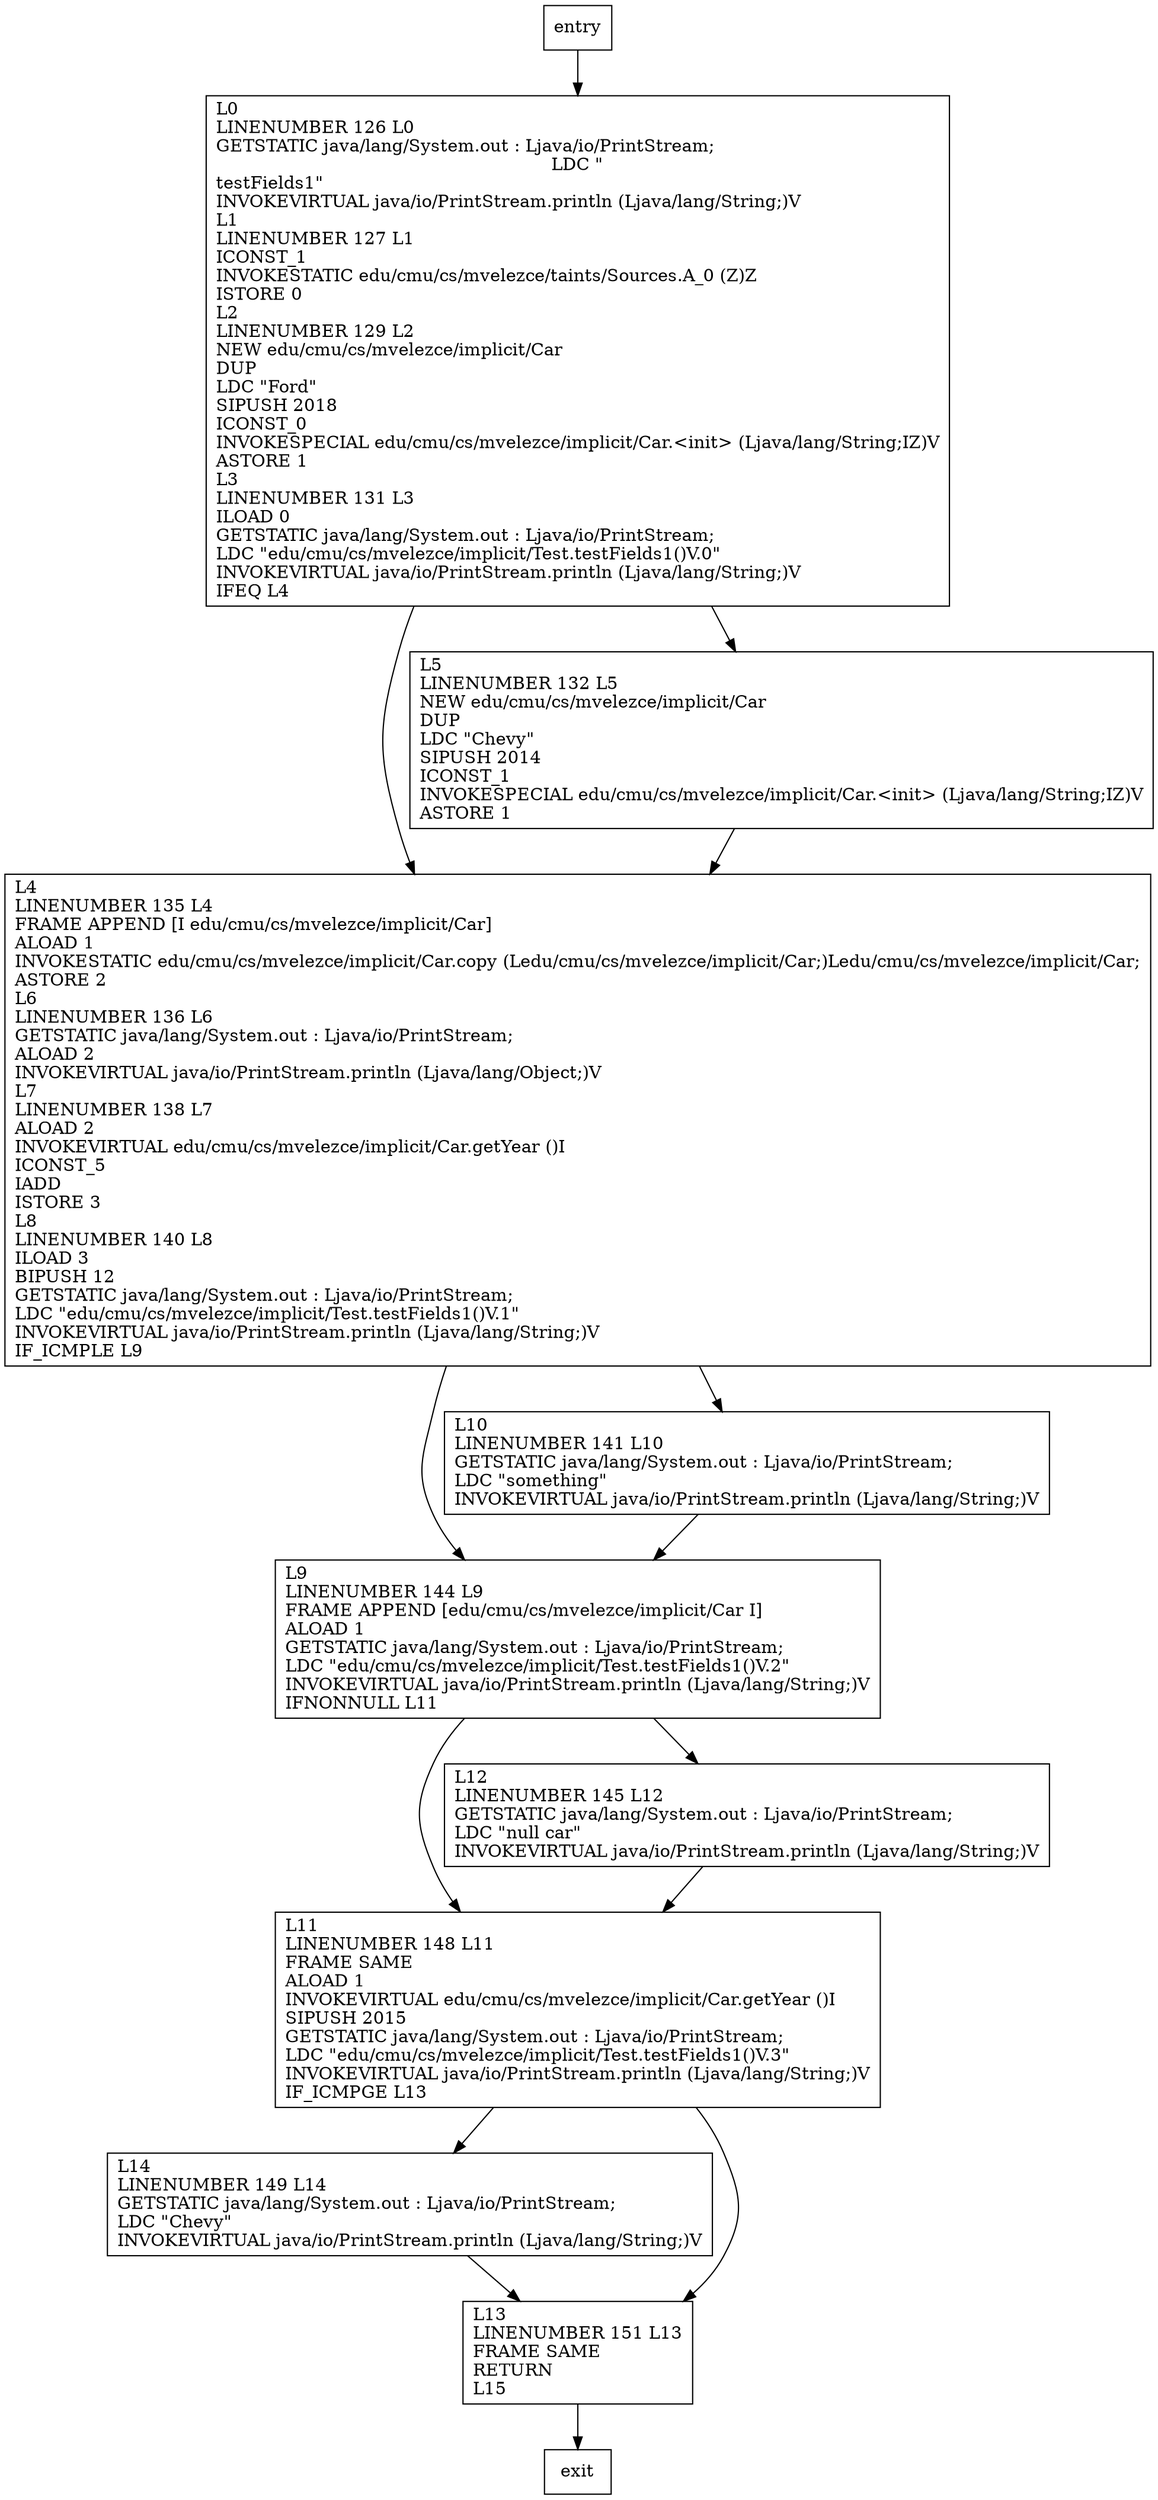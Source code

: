 digraph testFields1 {
node [shape=record];
1962865655 [label="L9\lLINENUMBER 144 L9\lFRAME APPEND [edu/cmu/cs/mvelezce/implicit/Car I]\lALOAD 1\lGETSTATIC java/lang/System.out : Ljava/io/PrintStream;\lLDC \"edu/cmu/cs/mvelezce/implicit/Test.testFields1()V.2\"\lINVOKEVIRTUAL java/io/PrintStream.println (Ljava/lang/String;)V\lIFNONNULL L11\l"];
1538849250 [label="L14\lLINENUMBER 149 L14\lGETSTATIC java/lang/System.out : Ljava/io/PrintStream;\lLDC \"Chevy\"\lINVOKEVIRTUAL java/io/PrintStream.println (Ljava/lang/String;)V\l"];
704869156 [label="L11\lLINENUMBER 148 L11\lFRAME SAME\lALOAD 1\lINVOKEVIRTUAL edu/cmu/cs/mvelezce/implicit/Car.getYear ()I\lSIPUSH 2015\lGETSTATIC java/lang/System.out : Ljava/io/PrintStream;\lLDC \"edu/cmu/cs/mvelezce/implicit/Test.testFields1()V.3\"\lINVOKEVIRTUAL java/io/PrintStream.println (Ljava/lang/String;)V\lIF_ICMPGE L13\l"];
1482344533 [label="L13\lLINENUMBER 151 L13\lFRAME SAME\lRETURN\lL15\l"];
1423752095 [label="L10\lLINENUMBER 141 L10\lGETSTATIC java/lang/System.out : Ljava/io/PrintStream;\lLDC \"something\"\lINVOKEVIRTUAL java/io/PrintStream.println (Ljava/lang/String;)V\l"];
516413619 [label="L0\lLINENUMBER 126 L0\lGETSTATIC java/lang/System.out : Ljava/io/PrintStream;\lLDC \"\ntestFields1\"\lINVOKEVIRTUAL java/io/PrintStream.println (Ljava/lang/String;)V\lL1\lLINENUMBER 127 L1\lICONST_1\lINVOKESTATIC edu/cmu/cs/mvelezce/taints/Sources.A_0 (Z)Z\lISTORE 0\lL2\lLINENUMBER 129 L2\lNEW edu/cmu/cs/mvelezce/implicit/Car\lDUP\lLDC \"Ford\"\lSIPUSH 2018\lICONST_0\lINVOKESPECIAL edu/cmu/cs/mvelezce/implicit/Car.\<init\> (Ljava/lang/String;IZ)V\lASTORE 1\lL3\lLINENUMBER 131 L3\lILOAD 0\lGETSTATIC java/lang/System.out : Ljava/io/PrintStream;\lLDC \"edu/cmu/cs/mvelezce/implicit/Test.testFields1()V.0\"\lINVOKEVIRTUAL java/io/PrintStream.println (Ljava/lang/String;)V\lIFEQ L4\l"];
1538462491 [label="L4\lLINENUMBER 135 L4\lFRAME APPEND [I edu/cmu/cs/mvelezce/implicit/Car]\lALOAD 1\lINVOKESTATIC edu/cmu/cs/mvelezce/implicit/Car.copy (Ledu/cmu/cs/mvelezce/implicit/Car;)Ledu/cmu/cs/mvelezce/implicit/Car;\lASTORE 2\lL6\lLINENUMBER 136 L6\lGETSTATIC java/lang/System.out : Ljava/io/PrintStream;\lALOAD 2\lINVOKEVIRTUAL java/io/PrintStream.println (Ljava/lang/Object;)V\lL7\lLINENUMBER 138 L7\lALOAD 2\lINVOKEVIRTUAL edu/cmu/cs/mvelezce/implicit/Car.getYear ()I\lICONST_5\lIADD\lISTORE 3\lL8\lLINENUMBER 140 L8\lILOAD 3\lBIPUSH 12\lGETSTATIC java/lang/System.out : Ljava/io/PrintStream;\lLDC \"edu/cmu/cs/mvelezce/implicit/Test.testFields1()V.1\"\lINVOKEVIRTUAL java/io/PrintStream.println (Ljava/lang/String;)V\lIF_ICMPLE L9\l"];
1777043124 [label="L12\lLINENUMBER 145 L12\lGETSTATIC java/lang/System.out : Ljava/io/PrintStream;\lLDC \"null car\"\lINVOKEVIRTUAL java/io/PrintStream.println (Ljava/lang/String;)V\l"];
990684641 [label="L5\lLINENUMBER 132 L5\lNEW edu/cmu/cs/mvelezce/implicit/Car\lDUP\lLDC \"Chevy\"\lSIPUSH 2014\lICONST_1\lINVOKESPECIAL edu/cmu/cs/mvelezce/implicit/Car.\<init\> (Ljava/lang/String;IZ)V\lASTORE 1\l"];
entry;
exit;
1962865655 -> 704869156;
1962865655 -> 1777043124;
1538849250 -> 1482344533;
entry -> 516413619;
704869156 -> 1538849250;
704869156 -> 1482344533;
1482344533 -> exit;
1423752095 -> 1962865655;
516413619 -> 1538462491;
516413619 -> 990684641;
1538462491 -> 1962865655;
1538462491 -> 1423752095;
1777043124 -> 704869156;
990684641 -> 1538462491;
}
